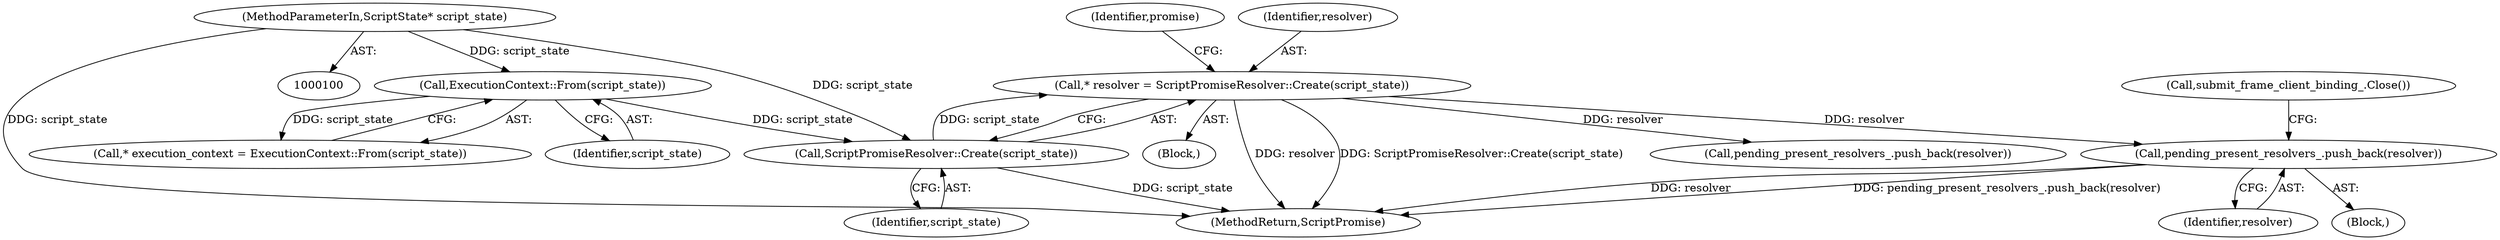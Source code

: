 digraph "0_Chrome_262e77a72493e36e8006aeeba1c7497a42ee5ad9_11@pointer" {
"1000319" [label="(Call,pending_present_resolvers_.push_back(resolver))"];
"1000126" [label="(Call,* resolver = ScriptPromiseResolver::Create(script_state))"];
"1000128" [label="(Call,ScriptPromiseResolver::Create(script_state))"];
"1000111" [label="(Call,ExecutionContext::From(script_state))"];
"1000101" [label="(MethodParameterIn,ScriptState* script_state)"];
"1000128" [label="(Call,ScriptPromiseResolver::Create(script_state))"];
"1000103" [label="(Block,)"];
"1000320" [label="(Identifier,resolver)"];
"1000132" [label="(Identifier,promise)"];
"1000339" [label="(MethodReturn,ScriptPromise)"];
"1000111" [label="(Call,ExecutionContext::From(script_state))"];
"1000129" [label="(Identifier,script_state)"];
"1000109" [label="(Call,* execution_context = ExecutionContext::From(script_state))"];
"1000101" [label="(MethodParameterIn,ScriptState* script_state)"];
"1000112" [label="(Identifier,script_state)"];
"1000319" [label="(Call,pending_present_resolvers_.push_back(resolver))"];
"1000126" [label="(Call,* resolver = ScriptPromiseResolver::Create(script_state))"];
"1000294" [label="(Call,pending_present_resolvers_.push_back(resolver))"];
"1000321" [label="(Call,submit_frame_client_binding_.Close())"];
"1000127" [label="(Identifier,resolver)"];
"1000299" [label="(Block,)"];
"1000319" -> "1000299"  [label="AST: "];
"1000319" -> "1000320"  [label="CFG: "];
"1000320" -> "1000319"  [label="AST: "];
"1000321" -> "1000319"  [label="CFG: "];
"1000319" -> "1000339"  [label="DDG: pending_present_resolvers_.push_back(resolver)"];
"1000319" -> "1000339"  [label="DDG: resolver"];
"1000126" -> "1000319"  [label="DDG: resolver"];
"1000126" -> "1000103"  [label="AST: "];
"1000126" -> "1000128"  [label="CFG: "];
"1000127" -> "1000126"  [label="AST: "];
"1000128" -> "1000126"  [label="AST: "];
"1000132" -> "1000126"  [label="CFG: "];
"1000126" -> "1000339"  [label="DDG: resolver"];
"1000126" -> "1000339"  [label="DDG: ScriptPromiseResolver::Create(script_state)"];
"1000128" -> "1000126"  [label="DDG: script_state"];
"1000126" -> "1000294"  [label="DDG: resolver"];
"1000128" -> "1000129"  [label="CFG: "];
"1000129" -> "1000128"  [label="AST: "];
"1000128" -> "1000339"  [label="DDG: script_state"];
"1000111" -> "1000128"  [label="DDG: script_state"];
"1000101" -> "1000128"  [label="DDG: script_state"];
"1000111" -> "1000109"  [label="AST: "];
"1000111" -> "1000112"  [label="CFG: "];
"1000112" -> "1000111"  [label="AST: "];
"1000109" -> "1000111"  [label="CFG: "];
"1000111" -> "1000109"  [label="DDG: script_state"];
"1000101" -> "1000111"  [label="DDG: script_state"];
"1000101" -> "1000100"  [label="AST: "];
"1000101" -> "1000339"  [label="DDG: script_state"];
}
